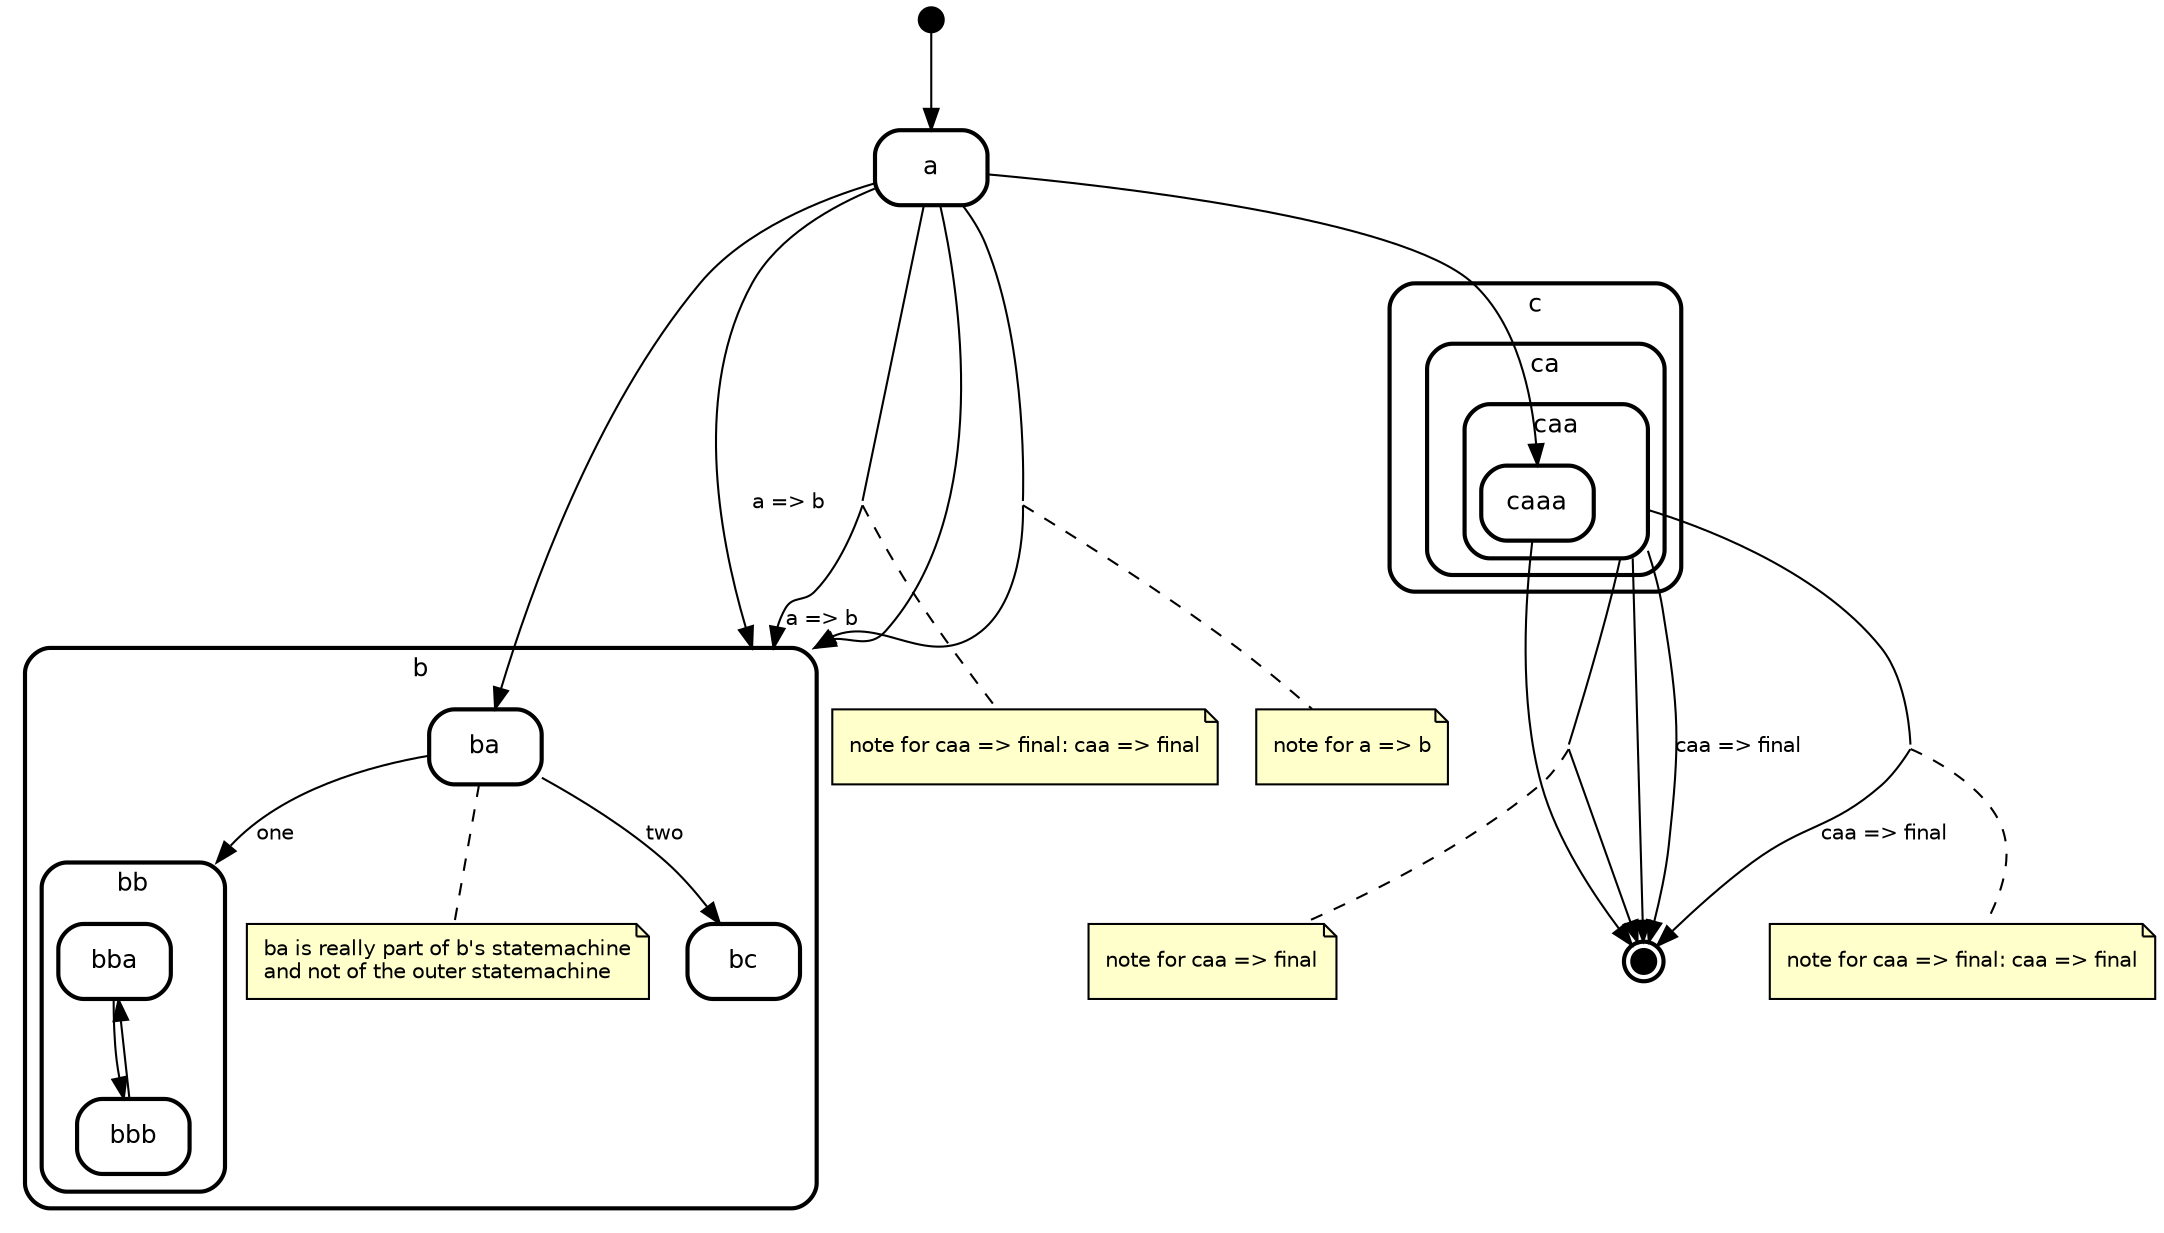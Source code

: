 graph "state transitions" {
  splines=true ordering=out compound=true overlap=scale K=0.9 epsilon=0.9
  fontname="Helvetica" fontsize=12 penwidth=2.0
  node [shape=Mrecord style=filled fillcolor=white fontname=Helvetica fontsize=12 penwidth=2.0]
  edge [fontname=Helvetica fontsize=10 arrowhead=normal dir=forward]

    "initial" [shape=circle style=filled fillcolor=black fixedsize=true height=0.15 label=""]
    "a" [label="{a}"]
    "final" [shape=circle style=filled fillcolor=black fixedsize=true height=0.15 peripheries=2 label=""]
    subgraph "cluster_b" {
      label="b" style=rounded penwidth=2.0
      "b" [shape=point style=invis margin=0 width=0 height=0]
        "ba" [label="{ba}"]
    "bc" [label="{bc}"]
    subgraph "cluster_bb" {
      label="bb" style=rounded penwidth=2.0
      "bb" [shape=point style=invis margin=0 width=0 height=0]
        "bba" [label="{bba}"]
    "bbb" [label="{bbb}"]
  
    }
      "note_ba" [label="ba is really part of b&#x27;s statemachine\land not of the outer statemachine\l" shape=note fontsize=10 fillcolor="#ffffcc" penwidth=1.0]
      "ba" -- "note_ba" [style=dashed arrowtail=none arrowhead=none]
  
    }
    subgraph "cluster_c" {
      label="c" style=rounded penwidth=2.0
      "c" [shape=point style=invis margin=0 width=0 height=0]
        subgraph "cluster_ca" {
      label="ca" style=rounded penwidth=2.0
      "ca" [shape=point style=invis margin=0 width=0 height=0]
        subgraph "cluster_caa" {
      label="caa" style=rounded penwidth=2.0
      "caa" [shape=point style=invis margin=0 width=0 height=0]
        "caaa" [label="{caaa}"]
  
    }
  
    }
  
    }

    "a" -- "caaa" [label=" "]
    "initial" -- "a" [label=" "]
    "a" -- "ba" [label=" "]
    "a" -- "b" [label=" " lhead="cluster_b"]
      "i_note_tr_a_b_5" [shape=point style=invis margin=0 width=0 height=0]
      "a" -- "i_note_tr_a_b_5" [arrowhead=none]
      "i_note_tr_a_b_5" -- "b" [label=" " lhead="cluster_b"]
      "i_note_tr_a_b_5" -- "note_tr_a_b_5" [style=dashed arrowtail=none arrowhead=none weight=0]
      "note_tr_a_b_5" [label="note for a &#x3D;&gt; b\l" shape=note fontsize=10 fillcolor="#ffffcc" penwidth=1.0]
    "a" -- "b" [label="a &#x3D;&gt; b   \l" lhead="cluster_b"]
      "i_note_tr_a_b_7" [shape=point style=invis margin=0 width=0 height=0]
      "a" -- "i_note_tr_a_b_7" [arrowhead=none]
      "i_note_tr_a_b_7" -- "b" [label="a &#x3D;&gt; b   \l" lhead="cluster_b"]
      "i_note_tr_a_b_7" -- "note_tr_a_b_7" [style=dashed arrowtail=none arrowhead=none weight=0]
      "note_tr_a_b_7" [label="note for caa &#x3D;&gt; final: caa &#x3D;&gt; final\l" shape=note fontsize=10 fillcolor="#ffffcc" penwidth=1.0]
    "caa" -- "final" [label=" " ltail="cluster_caa"]
      "i_note_tr_caa_final_9" [shape=point style=invis margin=0 width=0 height=0]
      "caa" -- "i_note_tr_caa_final_9" [arrowhead=none ltail="cluster_caa"]
      "i_note_tr_caa_final_9" -- "final" [label=" "]
      "i_note_tr_caa_final_9" -- "note_tr_caa_final_9" [style=dashed arrowtail=none arrowhead=none weight=0]
      "note_tr_caa_final_9" [label="note for caa &#x3D;&gt; final\l" shape=note fontsize=10 fillcolor="#ffffcc" penwidth=1.0]
    "caa" -- "final" [label="caa &#x3D;&gt; final   \l" ltail="cluster_caa"]
      "i_note_tr_caa_final_11" [shape=point style=invis margin=0 width=0 height=0]
      "caa" -- "i_note_tr_caa_final_11" [arrowhead=none ltail="cluster_caa"]
      "i_note_tr_caa_final_11" -- "final" [label="caa &#x3D;&gt; final   \l"]
      "i_note_tr_caa_final_11" -- "note_tr_caa_final_11" [style=dashed arrowtail=none arrowhead=none weight=0]
      "note_tr_caa_final_11" [label="note for caa &#x3D;&gt; final: caa &#x3D;&gt; final\l" shape=note fontsize=10 fillcolor="#ffffcc" penwidth=1.0]
    "ba" -- "bb" [label="one   \l" lhead="cluster_bb"]
    "ba" -- "bc" [label="two   \l"]
    "bba" -- "bbb" [label=" "]
    "bbb" -- "bba" [label=" "]
    "caaa" -- "final" [label=" "]
}
